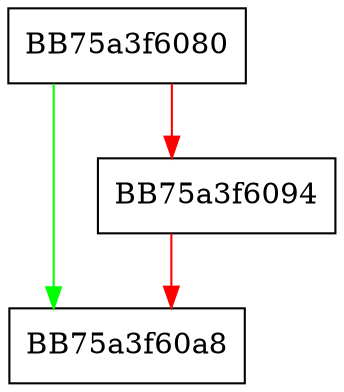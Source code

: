 digraph amsisessioncache_cleanup_module {
  node [shape="box"];
  graph [splines=ortho];
  BB75a3f6080 -> BB75a3f60a8 [color="green"];
  BB75a3f6080 -> BB75a3f6094 [color="red"];
  BB75a3f6094 -> BB75a3f60a8 [color="red"];
}